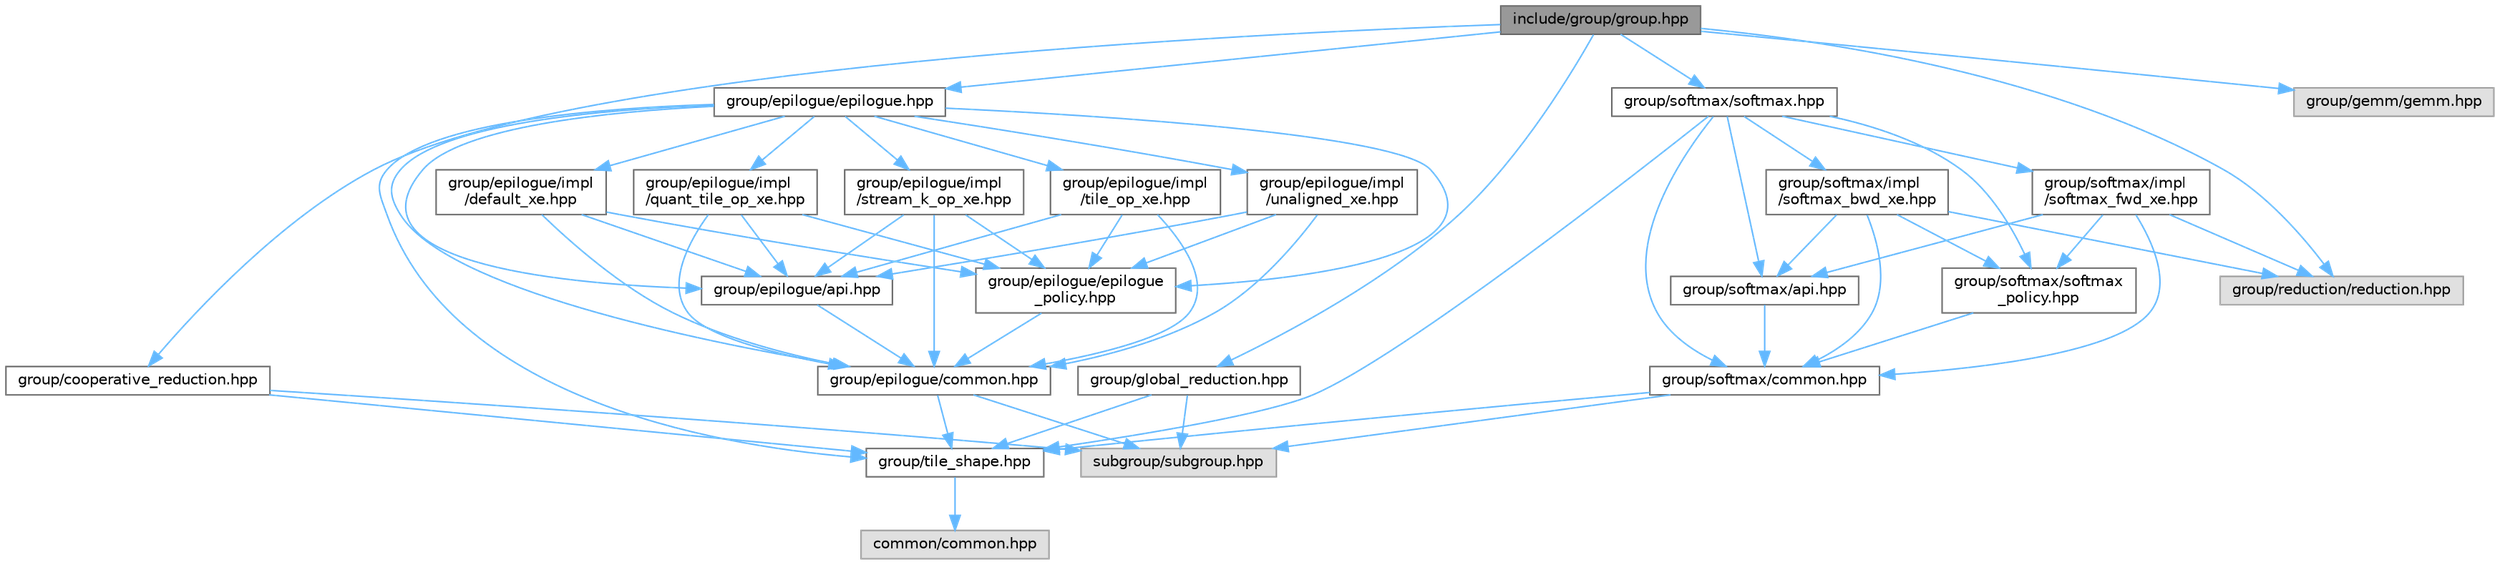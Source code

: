 digraph "include/group/group.hpp"
{
 // LATEX_PDF_SIZE
  bgcolor="transparent";
  edge [fontname=Helvetica,fontsize=10,labelfontname=Helvetica,labelfontsize=10];
  node [fontname=Helvetica,fontsize=10,shape=box,height=0.2,width=0.4];
  Node1 [id="Node000001",label="include/group/group.hpp",height=0.2,width=0.4,color="gray40", fillcolor="grey60", style="filled", fontcolor="black",tooltip="C++ API."];
  Node1 -> Node2 [id="edge1_Node000001_Node000002",color="steelblue1",style="solid",tooltip=" "];
  Node2 [id="Node000002",label="group/cooperative_reduction.hpp",height=0.2,width=0.4,color="grey40", fillcolor="white", style="filled",URL="$cooperative__reduction_8hpp.html",tooltip="C++ API."];
  Node2 -> Node3 [id="edge2_Node000002_Node000003",color="steelblue1",style="solid",tooltip=" "];
  Node3 [id="Node000003",label="group/tile_shape.hpp",height=0.2,width=0.4,color="grey40", fillcolor="white", style="filled",URL="$tile__shape_8hpp.html",tooltip="C++ API."];
  Node3 -> Node4 [id="edge3_Node000003_Node000004",color="steelblue1",style="solid",tooltip=" "];
  Node4 [id="Node000004",label="common/common.hpp",height=0.2,width=0.4,color="grey60", fillcolor="#E0E0E0", style="filled",tooltip=" "];
  Node2 -> Node5 [id="edge4_Node000002_Node000005",color="steelblue1",style="solid",tooltip=" "];
  Node5 [id="Node000005",label="subgroup/subgroup.hpp",height=0.2,width=0.4,color="grey60", fillcolor="#E0E0E0", style="filled",tooltip=" "];
  Node1 -> Node6 [id="edge5_Node000001_Node000006",color="steelblue1",style="solid",tooltip=" "];
  Node6 [id="Node000006",label="group/epilogue/epilogue.hpp",height=0.2,width=0.4,color="grey40", fillcolor="white", style="filled",URL="$epilogue_8hpp.html",tooltip="C++ API."];
  Node6 -> Node7 [id="edge6_Node000006_Node000007",color="steelblue1",style="solid",tooltip=" "];
  Node7 [id="Node000007",label="group/epilogue/api.hpp",height=0.2,width=0.4,color="grey40", fillcolor="white", style="filled",URL="$group_2epilogue_2api_8hpp.html",tooltip="C++ API."];
  Node7 -> Node8 [id="edge7_Node000007_Node000008",color="steelblue1",style="solid",tooltip=" "];
  Node8 [id="Node000008",label="group/epilogue/common.hpp",height=0.2,width=0.4,color="grey40", fillcolor="white", style="filled",URL="$group_2epilogue_2common_8hpp.html",tooltip="C++ API."];
  Node8 -> Node3 [id="edge8_Node000008_Node000003",color="steelblue1",style="solid",tooltip=" "];
  Node8 -> Node5 [id="edge9_Node000008_Node000005",color="steelblue1",style="solid",tooltip=" "];
  Node6 -> Node8 [id="edge10_Node000006_Node000008",color="steelblue1",style="solid",tooltip=" "];
  Node6 -> Node9 [id="edge11_Node000006_Node000009",color="steelblue1",style="solid",tooltip=" "];
  Node9 [id="Node000009",label="group/epilogue/epilogue\l_policy.hpp",height=0.2,width=0.4,color="grey40", fillcolor="white", style="filled",URL="$epilogue__policy_8hpp.html",tooltip="C++ API."];
  Node9 -> Node8 [id="edge12_Node000009_Node000008",color="steelblue1",style="solid",tooltip=" "];
  Node6 -> Node10 [id="edge13_Node000006_Node000010",color="steelblue1",style="solid",tooltip=" "];
  Node10 [id="Node000010",label="group/epilogue/impl\l/default_xe.hpp",height=0.2,width=0.4,color="grey40", fillcolor="white", style="filled",URL="$group_2epilogue_2impl_2default__xe_8hpp.html",tooltip="C++ API."];
  Node10 -> Node7 [id="edge14_Node000010_Node000007",color="steelblue1",style="solid",tooltip=" "];
  Node10 -> Node8 [id="edge15_Node000010_Node000008",color="steelblue1",style="solid",tooltip=" "];
  Node10 -> Node9 [id="edge16_Node000010_Node000009",color="steelblue1",style="solid",tooltip=" "];
  Node6 -> Node11 [id="edge17_Node000006_Node000011",color="steelblue1",style="solid",tooltip=" "];
  Node11 [id="Node000011",label="group/epilogue/impl\l/quant_tile_op_xe.hpp",height=0.2,width=0.4,color="grey40", fillcolor="white", style="filled",URL="$quant__tile__op__xe_8hpp.html",tooltip="C++ API."];
  Node11 -> Node7 [id="edge18_Node000011_Node000007",color="steelblue1",style="solid",tooltip=" "];
  Node11 -> Node8 [id="edge19_Node000011_Node000008",color="steelblue1",style="solid",tooltip=" "];
  Node11 -> Node9 [id="edge20_Node000011_Node000009",color="steelblue1",style="solid",tooltip=" "];
  Node6 -> Node12 [id="edge21_Node000006_Node000012",color="steelblue1",style="solid",tooltip=" "];
  Node12 [id="Node000012",label="group/epilogue/impl\l/stream_k_op_xe.hpp",height=0.2,width=0.4,color="grey40", fillcolor="white", style="filled",URL="$stream__k__op__xe_8hpp.html",tooltip="C++ API."];
  Node12 -> Node7 [id="edge22_Node000012_Node000007",color="steelblue1",style="solid",tooltip=" "];
  Node12 -> Node8 [id="edge23_Node000012_Node000008",color="steelblue1",style="solid",tooltip=" "];
  Node12 -> Node9 [id="edge24_Node000012_Node000009",color="steelblue1",style="solid",tooltip=" "];
  Node6 -> Node13 [id="edge25_Node000006_Node000013",color="steelblue1",style="solid",tooltip=" "];
  Node13 [id="Node000013",label="group/epilogue/impl\l/tile_op_xe.hpp",height=0.2,width=0.4,color="grey40", fillcolor="white", style="filled",URL="$tile__op__xe_8hpp.html",tooltip="C++ API."];
  Node13 -> Node7 [id="edge26_Node000013_Node000007",color="steelblue1",style="solid",tooltip=" "];
  Node13 -> Node8 [id="edge27_Node000013_Node000008",color="steelblue1",style="solid",tooltip=" "];
  Node13 -> Node9 [id="edge28_Node000013_Node000009",color="steelblue1",style="solid",tooltip=" "];
  Node6 -> Node14 [id="edge29_Node000006_Node000014",color="steelblue1",style="solid",tooltip=" "];
  Node14 [id="Node000014",label="group/epilogue/impl\l/unaligned_xe.hpp",height=0.2,width=0.4,color="grey40", fillcolor="white", style="filled",URL="$unaligned__xe_8hpp.html",tooltip="C++ API."];
  Node14 -> Node7 [id="edge30_Node000014_Node000007",color="steelblue1",style="solid",tooltip=" "];
  Node14 -> Node8 [id="edge31_Node000014_Node000008",color="steelblue1",style="solid",tooltip=" "];
  Node14 -> Node9 [id="edge32_Node000014_Node000009",color="steelblue1",style="solid",tooltip=" "];
  Node6 -> Node3 [id="edge33_Node000006_Node000003",color="steelblue1",style="solid",tooltip=" "];
  Node1 -> Node15 [id="edge34_Node000001_Node000015",color="steelblue1",style="solid",tooltip=" "];
  Node15 [id="Node000015",label="group/gemm/gemm.hpp",height=0.2,width=0.4,color="grey60", fillcolor="#E0E0E0", style="filled",tooltip=" "];
  Node1 -> Node16 [id="edge35_Node000001_Node000016",color="steelblue1",style="solid",tooltip=" "];
  Node16 [id="Node000016",label="group/global_reduction.hpp",height=0.2,width=0.4,color="grey40", fillcolor="white", style="filled",URL="$global__reduction_8hpp.html",tooltip="C++ API."];
  Node16 -> Node3 [id="edge36_Node000016_Node000003",color="steelblue1",style="solid",tooltip=" "];
  Node16 -> Node5 [id="edge37_Node000016_Node000005",color="steelblue1",style="solid",tooltip=" "];
  Node1 -> Node17 [id="edge38_Node000001_Node000017",color="steelblue1",style="solid",tooltip=" "];
  Node17 [id="Node000017",label="group/reduction/reduction.hpp",height=0.2,width=0.4,color="grey60", fillcolor="#E0E0E0", style="filled",tooltip=" "];
  Node1 -> Node18 [id="edge39_Node000001_Node000018",color="steelblue1",style="solid",tooltip=" "];
  Node18 [id="Node000018",label="group/softmax/softmax.hpp",height=0.2,width=0.4,color="grey40", fillcolor="white", style="filled",URL="$include_2group_2softmax_2softmax_8hpp.html",tooltip="C++ API."];
  Node18 -> Node19 [id="edge40_Node000018_Node000019",color="steelblue1",style="solid",tooltip=" "];
  Node19 [id="Node000019",label="group/softmax/api.hpp",height=0.2,width=0.4,color="grey40", fillcolor="white", style="filled",URL="$group_2softmax_2api_8hpp.html",tooltip="C++ API."];
  Node19 -> Node20 [id="edge41_Node000019_Node000020",color="steelblue1",style="solid",tooltip=" "];
  Node20 [id="Node000020",label="group/softmax/common.hpp",height=0.2,width=0.4,color="grey40", fillcolor="white", style="filled",URL="$group_2softmax_2common_8hpp.html",tooltip="C++ API."];
  Node20 -> Node3 [id="edge42_Node000020_Node000003",color="steelblue1",style="solid",tooltip=" "];
  Node20 -> Node5 [id="edge43_Node000020_Node000005",color="steelblue1",style="solid",tooltip=" "];
  Node18 -> Node20 [id="edge44_Node000018_Node000020",color="steelblue1",style="solid",tooltip=" "];
  Node18 -> Node21 [id="edge45_Node000018_Node000021",color="steelblue1",style="solid",tooltip=" "];
  Node21 [id="Node000021",label="group/softmax/impl\l/softmax_bwd_xe.hpp",height=0.2,width=0.4,color="grey40", fillcolor="white", style="filled",URL="$softmax__bwd__xe_8hpp.html",tooltip="C++ API."];
  Node21 -> Node17 [id="edge46_Node000021_Node000017",color="steelblue1",style="solid",tooltip=" "];
  Node21 -> Node19 [id="edge47_Node000021_Node000019",color="steelblue1",style="solid",tooltip=" "];
  Node21 -> Node20 [id="edge48_Node000021_Node000020",color="steelblue1",style="solid",tooltip=" "];
  Node21 -> Node22 [id="edge49_Node000021_Node000022",color="steelblue1",style="solid",tooltip=" "];
  Node22 [id="Node000022",label="group/softmax/softmax\l_policy.hpp",height=0.2,width=0.4,color="grey40", fillcolor="white", style="filled",URL="$softmax__policy_8hpp.html",tooltip="C++ API."];
  Node22 -> Node20 [id="edge50_Node000022_Node000020",color="steelblue1",style="solid",tooltip=" "];
  Node18 -> Node23 [id="edge51_Node000018_Node000023",color="steelblue1",style="solid",tooltip=" "];
  Node23 [id="Node000023",label="group/softmax/impl\l/softmax_fwd_xe.hpp",height=0.2,width=0.4,color="grey40", fillcolor="white", style="filled",URL="$softmax__fwd__xe_8hpp.html",tooltip="C++ API."];
  Node23 -> Node17 [id="edge52_Node000023_Node000017",color="steelblue1",style="solid",tooltip=" "];
  Node23 -> Node19 [id="edge53_Node000023_Node000019",color="steelblue1",style="solid",tooltip=" "];
  Node23 -> Node20 [id="edge54_Node000023_Node000020",color="steelblue1",style="solid",tooltip=" "];
  Node23 -> Node22 [id="edge55_Node000023_Node000022",color="steelblue1",style="solid",tooltip=" "];
  Node18 -> Node22 [id="edge56_Node000018_Node000022",color="steelblue1",style="solid",tooltip=" "];
  Node18 -> Node3 [id="edge57_Node000018_Node000003",color="steelblue1",style="solid",tooltip=" "];
}
